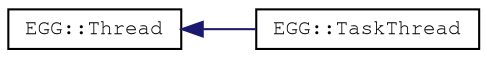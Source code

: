 digraph "Graphical Class Hierarchy"
{
 // LATEX_PDF_SIZE
  edge [fontname="FreeMono",fontsize="10",labelfontname="FreeMono",labelfontsize="10"];
  node [fontname="FreeMono",fontsize="10",shape=record];
  rankdir="LR";
  Node0 [label="EGG::Thread",height=0.2,width=0.4,color="black", fillcolor="white", style="filled",URL="$class_e_g_g_1_1_thread.html",tooltip="Wrapper for OSThread."];
  Node0 -> Node1 [dir="back",color="midnightblue",fontsize="10",style="solid",fontname="FreeMono"];
  Node1 [label="EGG::TaskThread",height=0.2,width=0.4,color="black", fillcolor="white", style="filled",URL="$class_e_g_g_1_1_task_thread.html",tooltip=" "];
}

